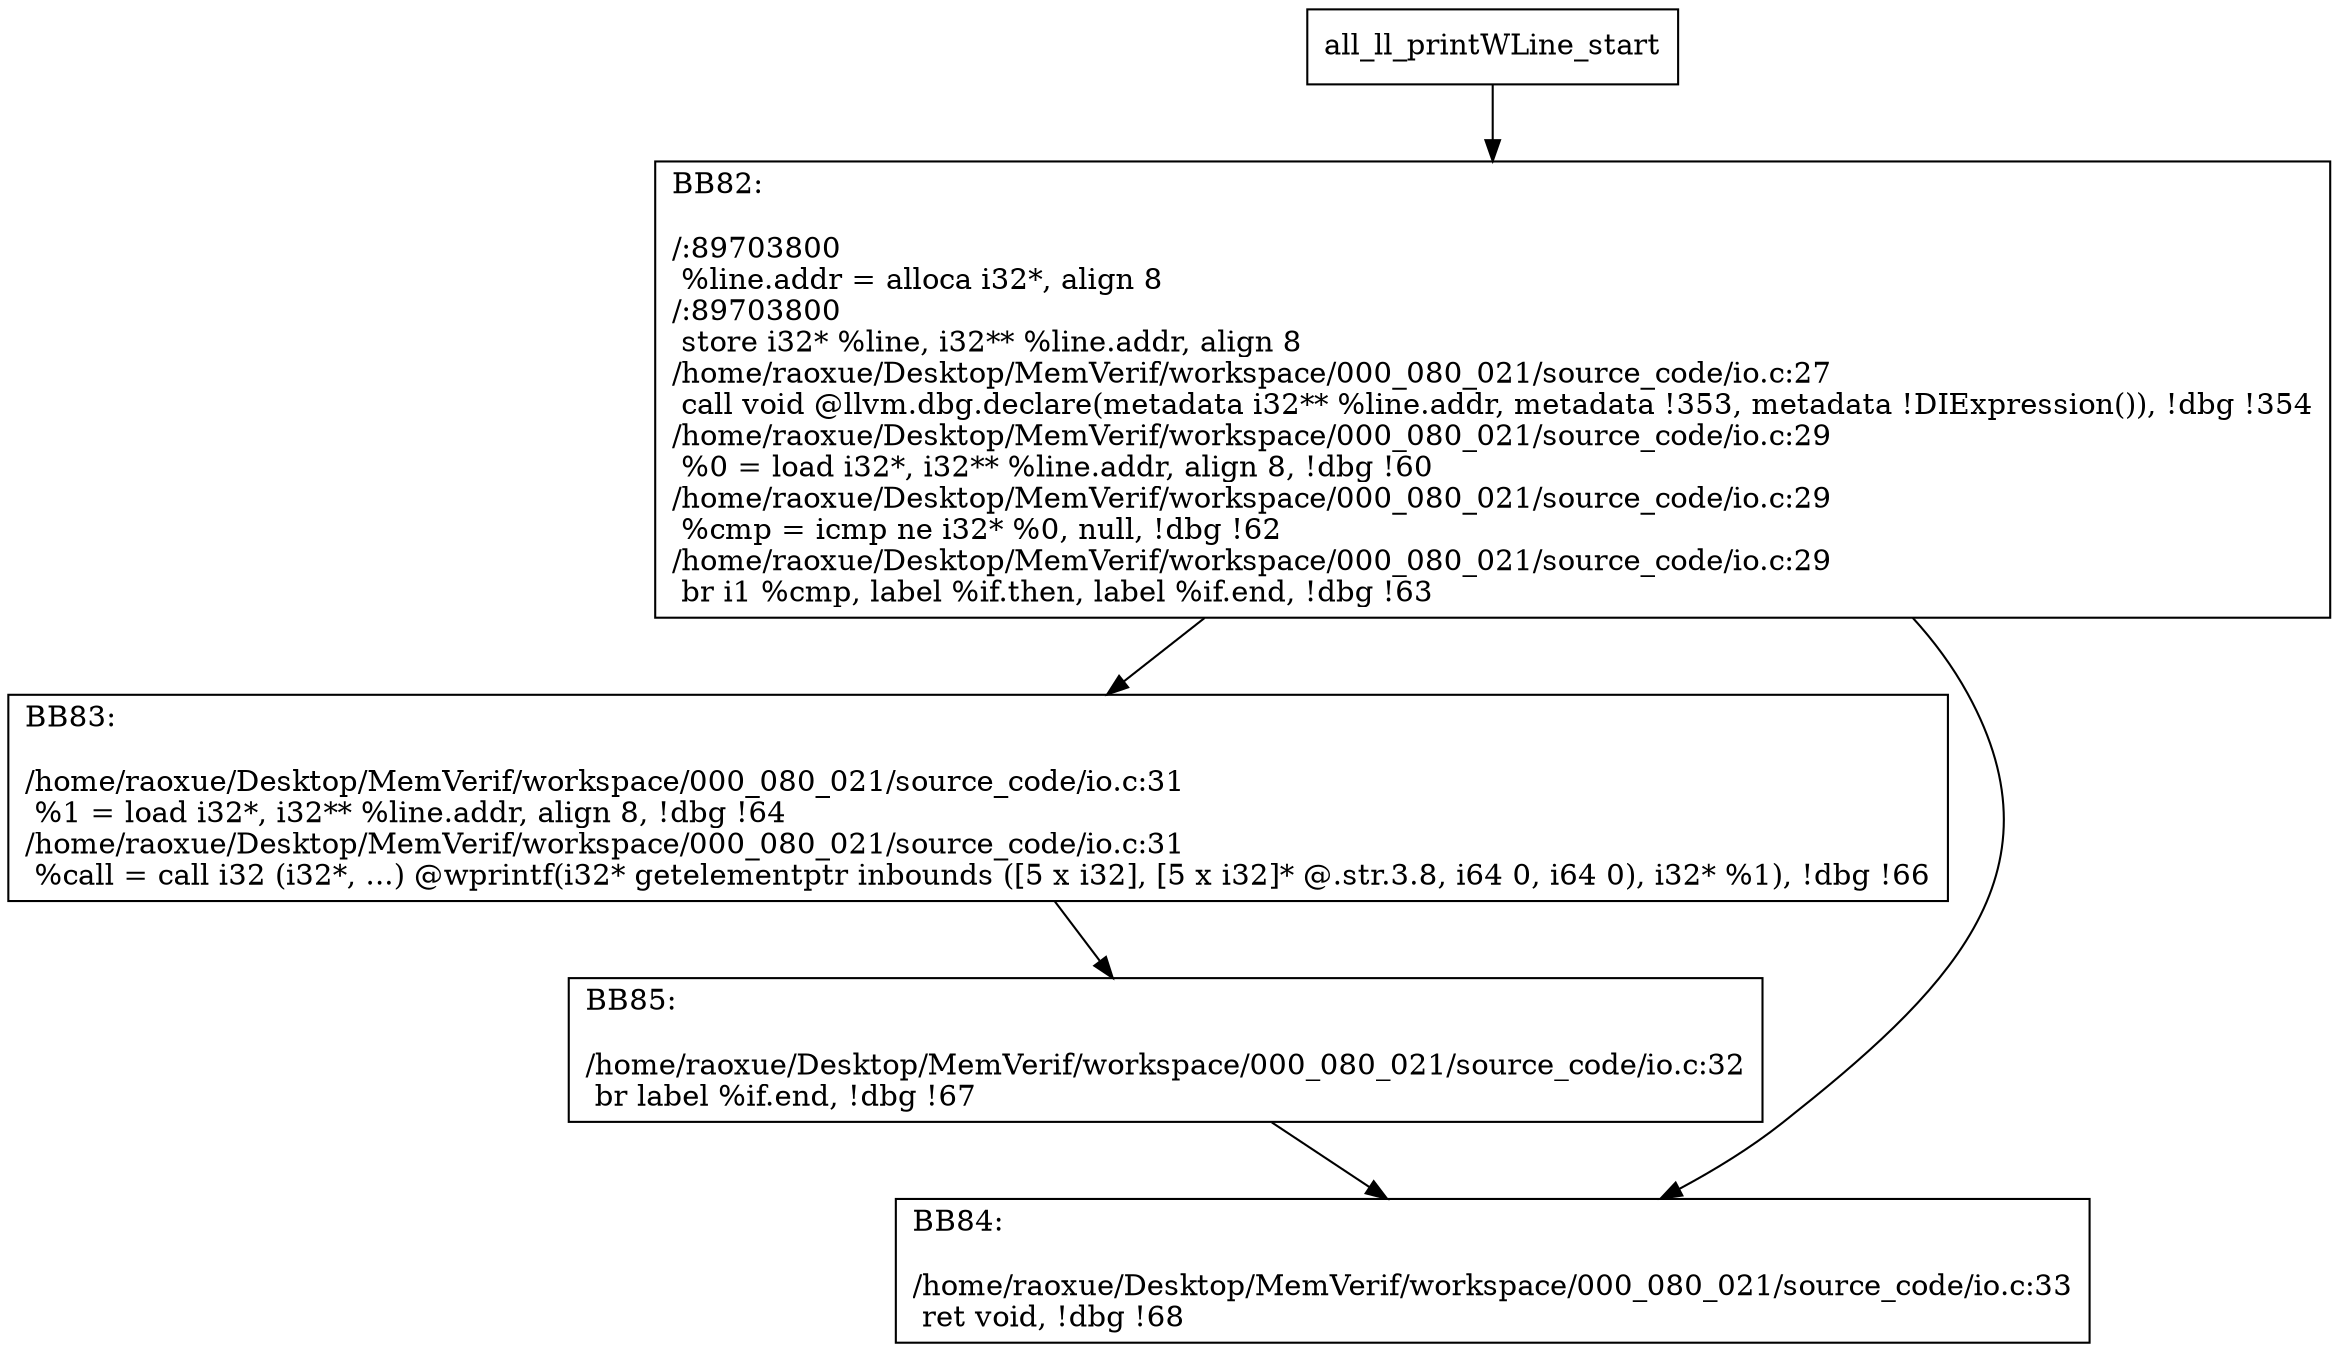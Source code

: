 digraph "CFG for'all_ll_printWLine' function" {
	BBall_ll_printWLine_start[shape=record,label="{all_ll_printWLine_start}"];
	BBall_ll_printWLine_start-> all_ll_printWLineBB82;
	all_ll_printWLineBB82 [shape=record, label="{BB82:\l\l/:89703800\l
  %line.addr = alloca i32*, align 8\l
/:89703800\l
  store i32* %line, i32** %line.addr, align 8\l
/home/raoxue/Desktop/MemVerif/workspace/000_080_021/source_code/io.c:27\l
  call void @llvm.dbg.declare(metadata i32** %line.addr, metadata !353, metadata !DIExpression()), !dbg !354\l
/home/raoxue/Desktop/MemVerif/workspace/000_080_021/source_code/io.c:29\l
  %0 = load i32*, i32** %line.addr, align 8, !dbg !60\l
/home/raoxue/Desktop/MemVerif/workspace/000_080_021/source_code/io.c:29\l
  %cmp = icmp ne i32* %0, null, !dbg !62\l
/home/raoxue/Desktop/MemVerif/workspace/000_080_021/source_code/io.c:29\l
  br i1 %cmp, label %if.then, label %if.end, !dbg !63\l
}"];
	all_ll_printWLineBB82-> all_ll_printWLineBB83;
	all_ll_printWLineBB82-> all_ll_printWLineBB84;
	all_ll_printWLineBB83 [shape=record, label="{BB83:\l\l/home/raoxue/Desktop/MemVerif/workspace/000_080_021/source_code/io.c:31\l
  %1 = load i32*, i32** %line.addr, align 8, !dbg !64\l
/home/raoxue/Desktop/MemVerif/workspace/000_080_021/source_code/io.c:31\l
  %call = call i32 (i32*, ...) @wprintf(i32* getelementptr inbounds ([5 x i32], [5 x i32]* @.str.3.8, i64 0, i64 0), i32* %1), !dbg !66\l
}"];
	all_ll_printWLineBB83-> all_ll_printWLineBB85;
	all_ll_printWLineBB85 [shape=record, label="{BB85:\l\l/home/raoxue/Desktop/MemVerif/workspace/000_080_021/source_code/io.c:32\l
  br label %if.end, !dbg !67\l
}"];
	all_ll_printWLineBB85-> all_ll_printWLineBB84;
	all_ll_printWLineBB84 [shape=record, label="{BB84:\l\l/home/raoxue/Desktop/MemVerif/workspace/000_080_021/source_code/io.c:33\l
  ret void, !dbg !68\l
}"];
}
